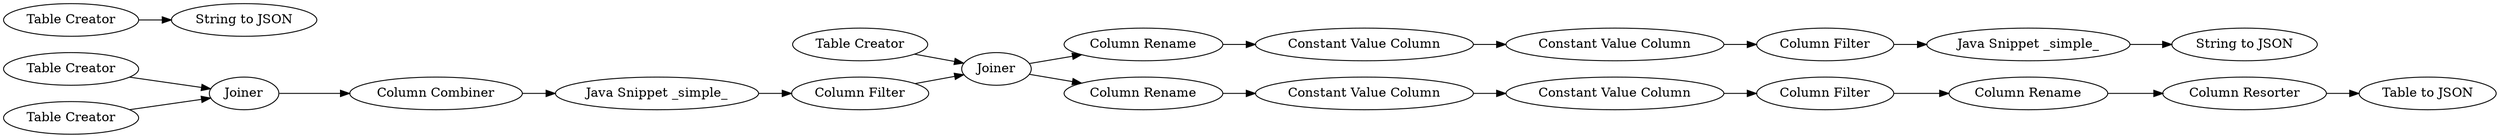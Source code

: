 digraph {
	"-3819312636471751469_1401" [label="Column Rename"]
	"8549584058539869253_1402" [label="String to JSON"]
	"-560846498509212985_1445" [label="String to JSON"]
	"-560846498509212985_1463" [label="Table Creator"]
	"8549584058539869253_1400" [label="Column Filter"]
	"8549584058539869253_1401" [label="Java Snippet _simple_"]
	"8549584058539869253_1399" [label="Column Rename"]
	"-5211395173868938440_1422" [label="Table Creator"]
	"-5211395173868938440_1425" [label="Column Filter"]
	"-560846498509212985_1461" [label="Table Creator"]
	"8549584058539869253_1386" [label="Constant Value Column"]
	"-3819312636471751469_1388" [label="Table to JSON"]
	"-3819312636471751469_1400" [label="Column Filter"]
	"-5211395173868938440_1423" [label="Column Combiner"]
	"-3819312636471751469_1402" [label="Column Resorter"]
	"-3819312636471751469_1399" [label="Column Rename"]
	"-5211395173868938440_1424" [label="Java Snippet _simple_"]
	"-3819312636471751469_1387" [label="Constant Value Column"]
	"8549584058539869253_1387" [label="Constant Value Column"]
	"-560846498509212985_1464" [label=Joiner]
	"-560846498509212985_1444" [label="Table Creator"]
	"-3819312636471751469_1386" [label="Constant Value Column"]
	"-5211395173868938440_1420" [label=Joiner]
	"-5211395173868938440_1422" -> "-5211395173868938440_1420"
	"-3819312636471751469_1399" -> "-3819312636471751469_1386"
	"-5211395173868938440_1423" -> "-5211395173868938440_1424"
	"-560846498509212985_1464" -> "-3819312636471751469_1399"
	"-560846498509212985_1444" -> "-560846498509212985_1445"
	"8549584058539869253_1399" -> "8549584058539869253_1386"
	"8549584058539869253_1387" -> "8549584058539869253_1400"
	"-560846498509212985_1461" -> "-5211395173868938440_1420"
	"-5211395173868938440_1425" -> "-560846498509212985_1464"
	"8549584058539869253_1400" -> "8549584058539869253_1401"
	"-3819312636471751469_1400" -> "-3819312636471751469_1401"
	"-560846498509212985_1463" -> "-560846498509212985_1464"
	"8549584058539869253_1386" -> "8549584058539869253_1387"
	"-560846498509212985_1464" -> "8549584058539869253_1399"
	"8549584058539869253_1401" -> "8549584058539869253_1402"
	"-5211395173868938440_1420" -> "-5211395173868938440_1423"
	"-3819312636471751469_1402" -> "-3819312636471751469_1388"
	"-3819312636471751469_1401" -> "-3819312636471751469_1402"
	"-3819312636471751469_1387" -> "-3819312636471751469_1400"
	"-3819312636471751469_1386" -> "-3819312636471751469_1387"
	"-5211395173868938440_1424" -> "-5211395173868938440_1425"
	rankdir=LR
}
